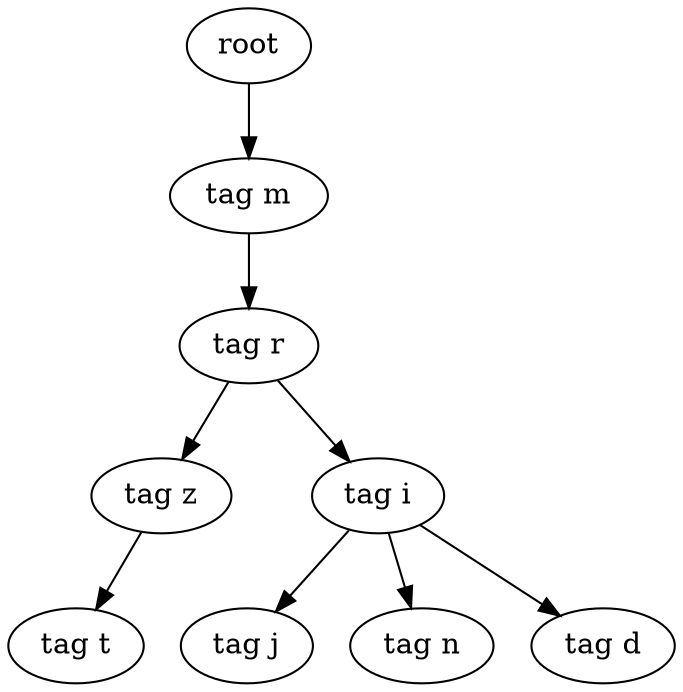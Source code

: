 digraph Tree{
0[label="root"];
0->00
00[label="tag m"];
00->000
000[label="tag r"];
000->0000
0000[label="tag z"];
0000->00000
00000[label="tag t"];
000->0001
0001[label="tag i"];
0001->00010
00010[label="tag j"];
0001->00011
00011[label="tag n"];
0001->00012
00012[label="tag d"];
}

